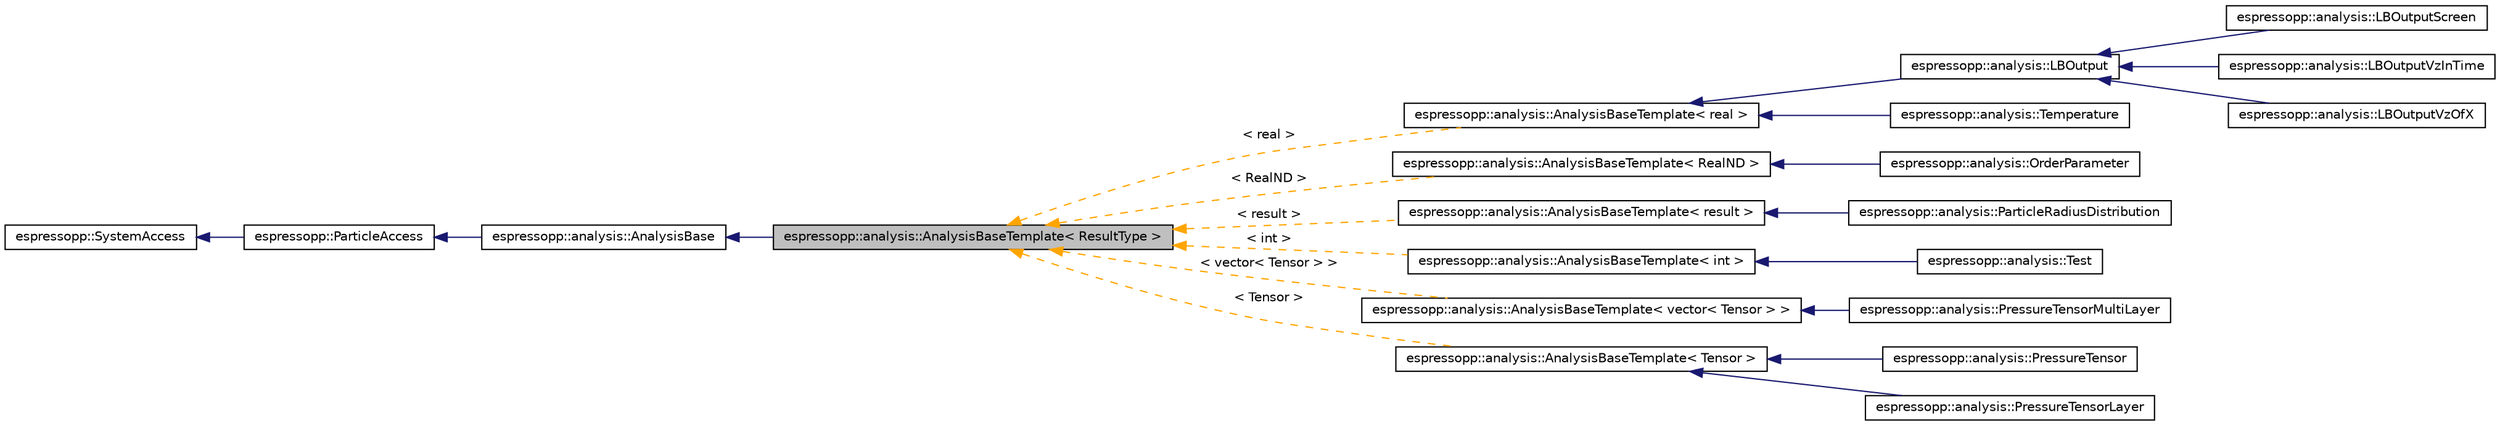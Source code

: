 digraph G
{
  edge [fontname="Helvetica",fontsize="10",labelfontname="Helvetica",labelfontsize="10"];
  node [fontname="Helvetica",fontsize="10",shape=record];
  rankdir="LR";
  Node1 [label="espressopp::analysis::AnalysisBaseTemplate\< ResultType \>",height=0.2,width=0.4,color="black", fillcolor="grey75", style="filled" fontcolor="black"];
  Node2 -> Node1 [dir="back",color="midnightblue",fontsize="10",style="solid",fontname="Helvetica"];
  Node2 [label="espressopp::analysis::AnalysisBase",height=0.2,width=0.4,color="black", fillcolor="white", style="filled",URL="$classespressopp_1_1analysis_1_1AnalysisBase.html",tooltip="All quantities to be measured derive from this abstract base class and the corresponding template..."];
  Node3 -> Node2 [dir="back",color="midnightblue",fontsize="10",style="solid",fontname="Helvetica"];
  Node3 [label="espressopp::ParticleAccess",height=0.2,width=0.4,color="black", fillcolor="white", style="filled",URL="$classespressopp_1_1ParticleAccess.html"];
  Node4 -> Node3 [dir="back",color="midnightblue",fontsize="10",style="solid",fontname="Helvetica"];
  Node4 [label="espressopp::SystemAccess",height=0.2,width=0.4,color="black", fillcolor="white", style="filled",URL="$classespressopp_1_1SystemAccess.html",tooltip="Common base class for all classes that need access to the system."];
  Node1 -> Node5 [dir="back",color="orange",fontsize="10",style="dashed",label=" \< real \>" ,fontname="Helvetica"];
  Node5 [label="espressopp::analysis::AnalysisBaseTemplate\< real \>",height=0.2,width=0.4,color="black", fillcolor="white", style="filled",URL="$classespressopp_1_1analysis_1_1AnalysisBaseTemplate.html"];
  Node5 -> Node6 [dir="back",color="midnightblue",fontsize="10",style="solid",fontname="Helvetica"];
  Node6 [label="espressopp::analysis::LBOutput",height=0.2,width=0.4,color="black", fillcolor="white", style="filled",URL="$classespressopp_1_1analysis_1_1LBOutput.html",tooltip="Abstract base class for arbitrary output from LB simulations."];
  Node6 -> Node7 [dir="back",color="midnightblue",fontsize="10",style="solid",fontname="Helvetica"];
  Node7 [label="espressopp::analysis::LBOutputScreen",height=0.2,width=0.4,color="black", fillcolor="white", style="filled",URL="$classespressopp_1_1analysis_1_1LBOutputScreen.html"];
  Node6 -> Node8 [dir="back",color="midnightblue",fontsize="10",style="solid",fontname="Helvetica"];
  Node8 [label="espressopp::analysis::LBOutputVzInTime",height=0.2,width=0.4,color="black", fillcolor="white", style="filled",URL="$classespressopp_1_1analysis_1_1LBOutputVzInTime.html"];
  Node6 -> Node9 [dir="back",color="midnightblue",fontsize="10",style="solid",fontname="Helvetica"];
  Node9 [label="espressopp::analysis::LBOutputVzOfX",height=0.2,width=0.4,color="black", fillcolor="white", style="filled",URL="$classespressopp_1_1analysis_1_1LBOutputVzOfX.html"];
  Node5 -> Node10 [dir="back",color="midnightblue",fontsize="10",style="solid",fontname="Helvetica"];
  Node10 [label="espressopp::analysis::Temperature",height=0.2,width=0.4,color="black", fillcolor="white", style="filled",URL="$classespressopp_1_1analysis_1_1Temperature.html",tooltip="Class to compute the temperature."];
  Node1 -> Node11 [dir="back",color="orange",fontsize="10",style="dashed",label=" \< RealND \>" ,fontname="Helvetica"];
  Node11 [label="espressopp::analysis::AnalysisBaseTemplate\< RealND \>",height=0.2,width=0.4,color="black", fillcolor="white", style="filled",URL="$classespressopp_1_1analysis_1_1AnalysisBaseTemplate.html"];
  Node11 -> Node12 [dir="back",color="midnightblue",fontsize="10",style="solid",fontname="Helvetica"];
  Node12 [label="espressopp::analysis::OrderParameter",height=0.2,width=0.4,color="black", fillcolor="white", style="filled",URL="$classespressopp_1_1analysis_1_1OrderParameter.html",tooltip="compute order parameter."];
  Node1 -> Node13 [dir="back",color="orange",fontsize="10",style="dashed",label=" \< result \>" ,fontname="Helvetica"];
  Node13 [label="espressopp::analysis::AnalysisBaseTemplate\< result \>",height=0.2,width=0.4,color="black", fillcolor="white", style="filled",URL="$classespressopp_1_1analysis_1_1AnalysisBaseTemplate.html"];
  Node13 -> Node14 [dir="back",color="midnightblue",fontsize="10",style="solid",fontname="Helvetica"];
  Node14 [label="espressopp::analysis::ParticleRadiusDistribution",height=0.2,width=0.4,color="black", fillcolor="white", style="filled",URL="$classespressopp_1_1analysis_1_1ParticleRadiusDistribution.html"];
  Node1 -> Node15 [dir="back",color="orange",fontsize="10",style="dashed",label=" \< int \>" ,fontname="Helvetica"];
  Node15 [label="espressopp::analysis::AnalysisBaseTemplate\< int \>",height=0.2,width=0.4,color="black", fillcolor="white", style="filled",URL="$classespressopp_1_1analysis_1_1AnalysisBaseTemplate.html"];
  Node15 -> Node16 [dir="back",color="midnightblue",fontsize="10",style="solid",fontname="Helvetica"];
  Node16 [label="espressopp::analysis::Test",height=0.2,width=0.4,color="black", fillcolor="white", style="filled",URL="$classespressopp_1_1analysis_1_1Test.html",tooltip="Class to test AnalysisBase."];
  Node1 -> Node17 [dir="back",color="orange",fontsize="10",style="dashed",label=" \< vector\< Tensor \> \>" ,fontname="Helvetica"];
  Node17 [label="espressopp::analysis::AnalysisBaseTemplate\< vector\< Tensor \> \>",height=0.2,width=0.4,color="black", fillcolor="white", style="filled",URL="$classespressopp_1_1analysis_1_1AnalysisBaseTemplate.html"];
  Node17 -> Node18 [dir="back",color="midnightblue",fontsize="10",style="solid",fontname="Helvetica"];
  Node18 [label="espressopp::analysis::PressureTensorMultiLayer",height=0.2,width=0.4,color="black", fillcolor="white", style="filled",URL="$classespressopp_1_1analysis_1_1PressureTensorMultiLayer.html",tooltip="Class to compute the pressure tensor."];
  Node1 -> Node19 [dir="back",color="orange",fontsize="10",style="dashed",label=" \< Tensor \>" ,fontname="Helvetica"];
  Node19 [label="espressopp::analysis::AnalysisBaseTemplate\< Tensor \>",height=0.2,width=0.4,color="black", fillcolor="white", style="filled",URL="$classespressopp_1_1analysis_1_1AnalysisBaseTemplate.html"];
  Node19 -> Node20 [dir="back",color="midnightblue",fontsize="10",style="solid",fontname="Helvetica"];
  Node20 [label="espressopp::analysis::PressureTensor",height=0.2,width=0.4,color="black", fillcolor="white", style="filled",URL="$classespressopp_1_1analysis_1_1PressureTensor.html",tooltip="Class to compute the pressure tensor."];
  Node19 -> Node21 [dir="back",color="midnightblue",fontsize="10",style="solid",fontname="Helvetica"];
  Node21 [label="espressopp::analysis::PressureTensorLayer",height=0.2,width=0.4,color="black", fillcolor="white", style="filled",URL="$classespressopp_1_1analysis_1_1PressureTensorLayer.html",tooltip="Class to compute the pressure tensor."];
}

